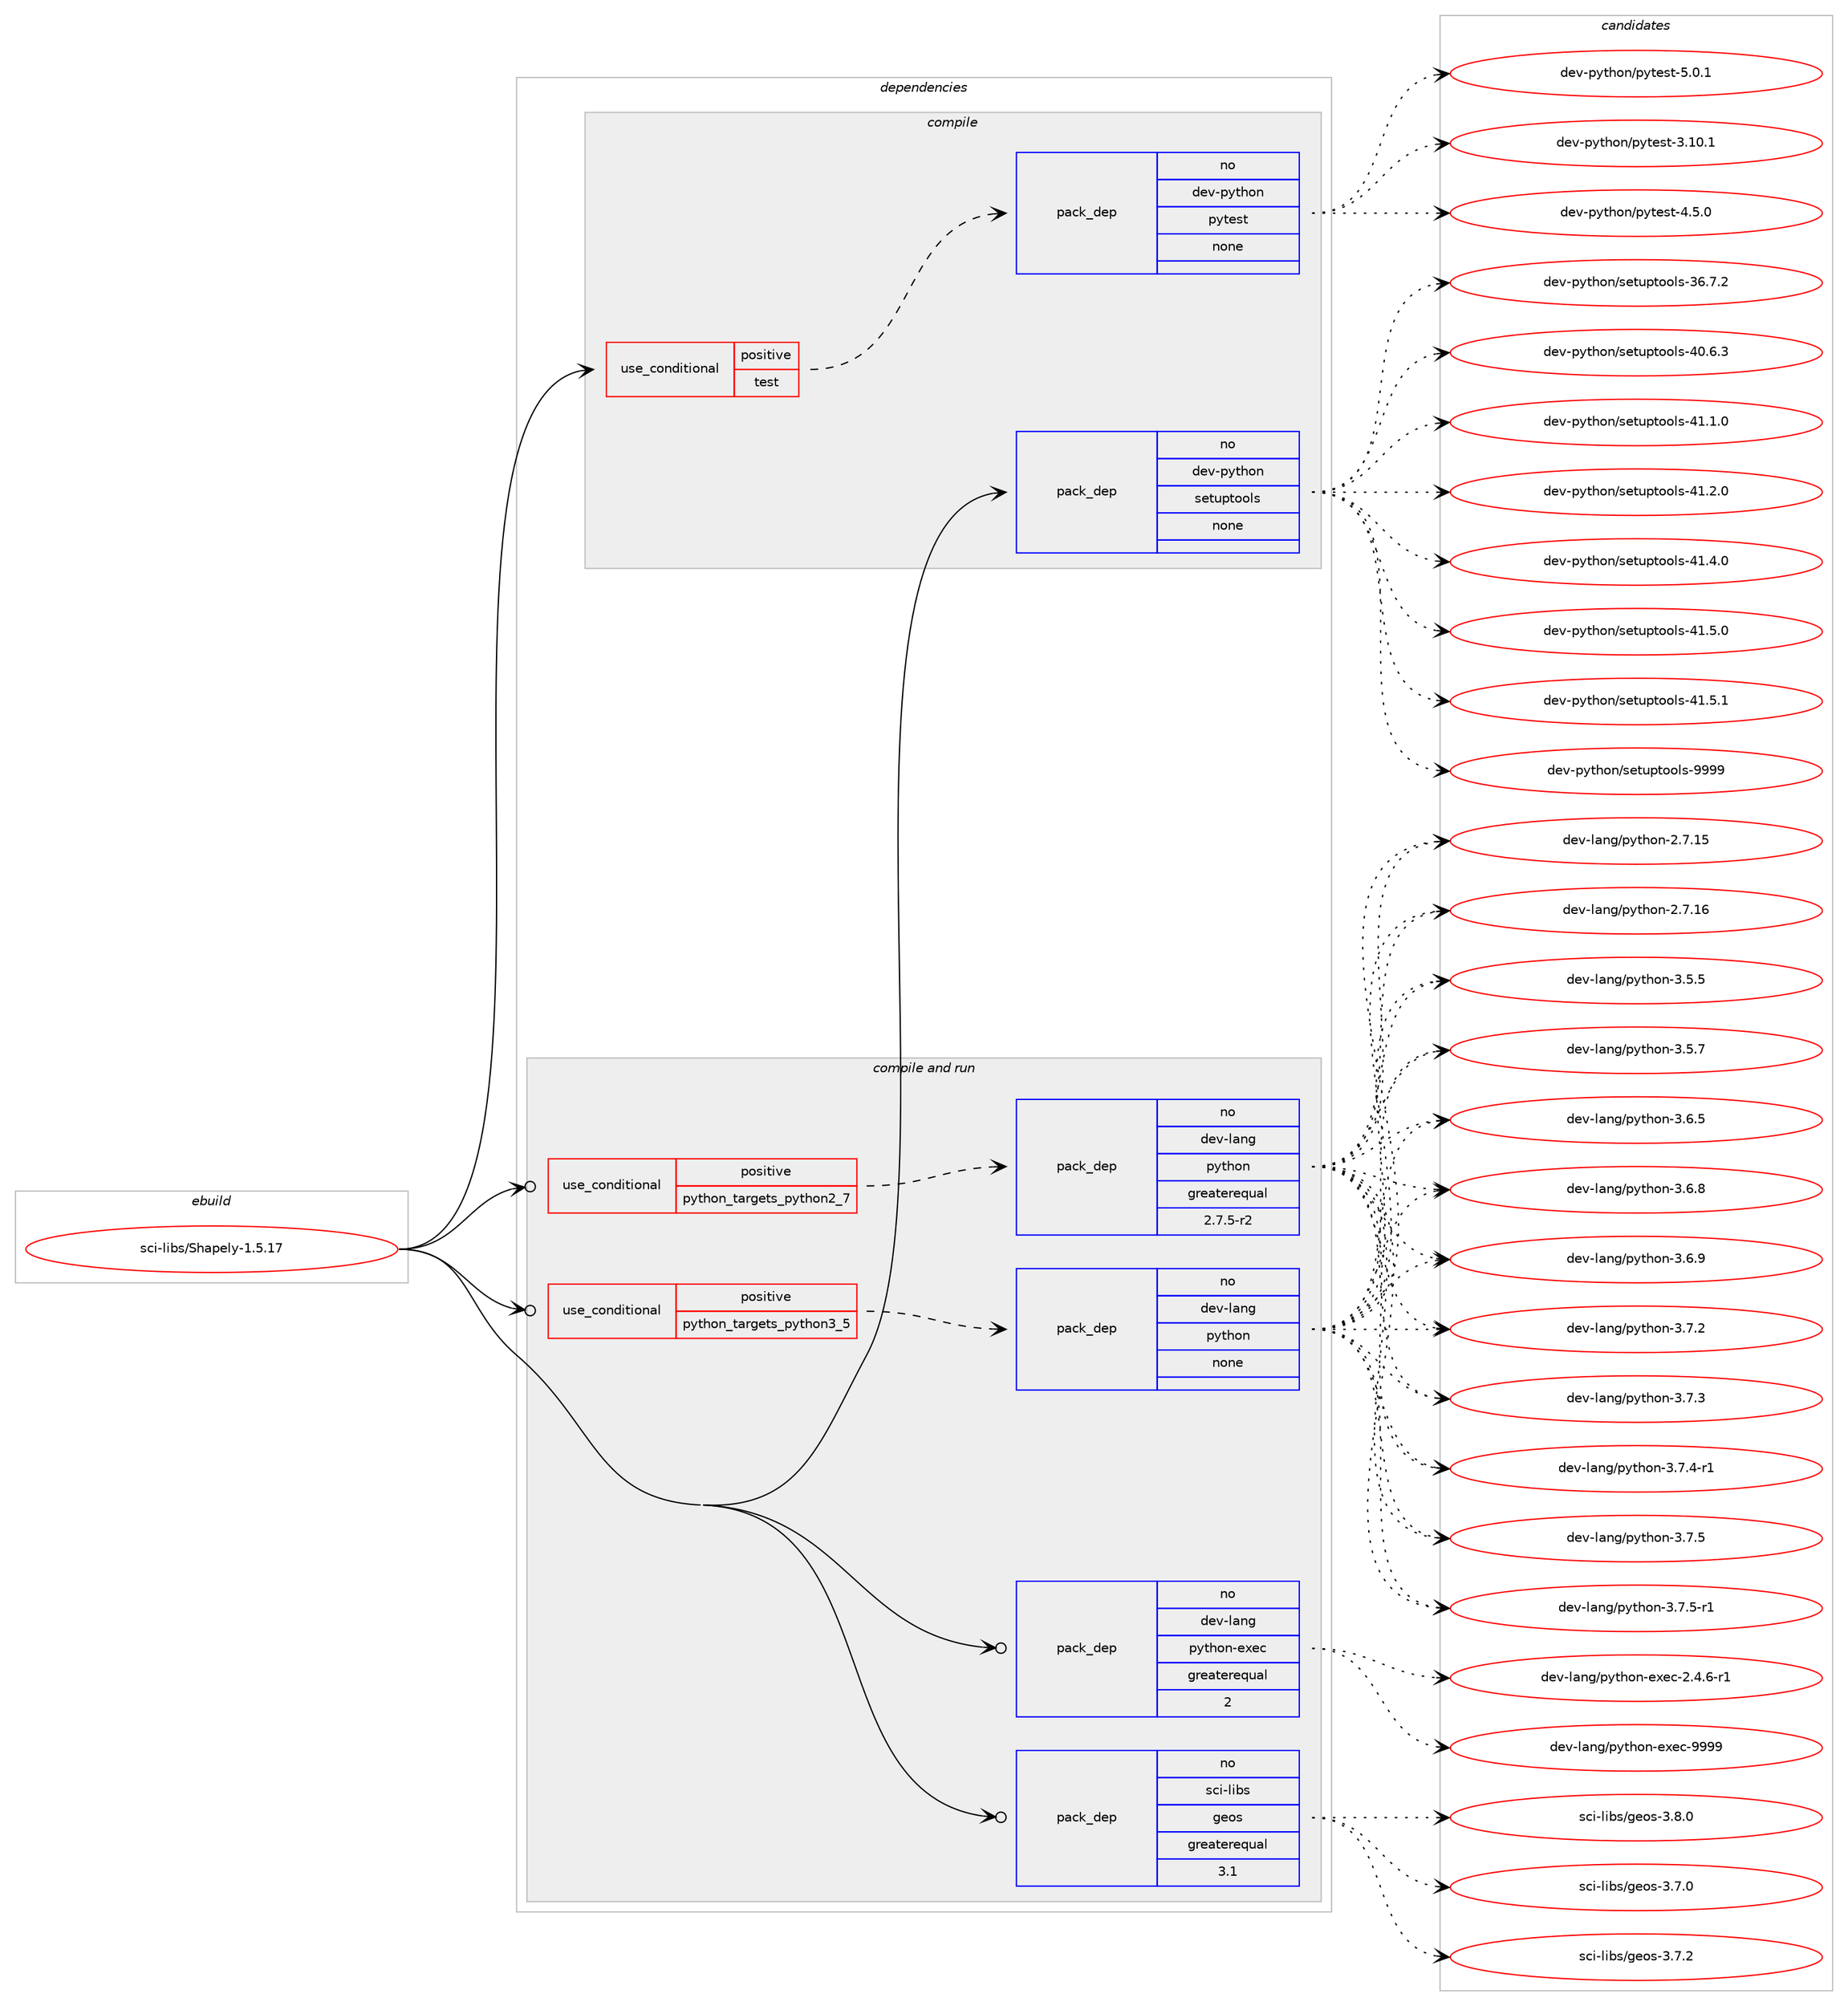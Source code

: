 digraph prolog {

# *************
# Graph options
# *************

newrank=true;
concentrate=true;
compound=true;
graph [rankdir=LR,fontname=Helvetica,fontsize=10,ranksep=1.5];#, ranksep=2.5, nodesep=0.2];
edge  [arrowhead=vee];
node  [fontname=Helvetica,fontsize=10];

# **********
# The ebuild
# **********

subgraph cluster_leftcol {
color=gray;
rank=same;
label=<<i>ebuild</i>>;
id [label="sci-libs/Shapely-1.5.17", color=red, width=4, href="../sci-libs/Shapely-1.5.17.svg"];
}

# ****************
# The dependencies
# ****************

subgraph cluster_midcol {
color=gray;
label=<<i>dependencies</i>>;
subgraph cluster_compile {
fillcolor="#eeeeee";
style=filled;
label=<<i>compile</i>>;
subgraph cond207581 {
dependency855414 [label=<<TABLE BORDER="0" CELLBORDER="1" CELLSPACING="0" CELLPADDING="4"><TR><TD ROWSPAN="3" CELLPADDING="10">use_conditional</TD></TR><TR><TD>positive</TD></TR><TR><TD>test</TD></TR></TABLE>>, shape=none, color=red];
subgraph pack632736 {
dependency855415 [label=<<TABLE BORDER="0" CELLBORDER="1" CELLSPACING="0" CELLPADDING="4" WIDTH="220"><TR><TD ROWSPAN="6" CELLPADDING="30">pack_dep</TD></TR><TR><TD WIDTH="110">no</TD></TR><TR><TD>dev-python</TD></TR><TR><TD>pytest</TD></TR><TR><TD>none</TD></TR><TR><TD></TD></TR></TABLE>>, shape=none, color=blue];
}
dependency855414:e -> dependency855415:w [weight=20,style="dashed",arrowhead="vee"];
}
id:e -> dependency855414:w [weight=20,style="solid",arrowhead="vee"];
subgraph pack632737 {
dependency855416 [label=<<TABLE BORDER="0" CELLBORDER="1" CELLSPACING="0" CELLPADDING="4" WIDTH="220"><TR><TD ROWSPAN="6" CELLPADDING="30">pack_dep</TD></TR><TR><TD WIDTH="110">no</TD></TR><TR><TD>dev-python</TD></TR><TR><TD>setuptools</TD></TR><TR><TD>none</TD></TR><TR><TD></TD></TR></TABLE>>, shape=none, color=blue];
}
id:e -> dependency855416:w [weight=20,style="solid",arrowhead="vee"];
}
subgraph cluster_compileandrun {
fillcolor="#eeeeee";
style=filled;
label=<<i>compile and run</i>>;
subgraph cond207582 {
dependency855417 [label=<<TABLE BORDER="0" CELLBORDER="1" CELLSPACING="0" CELLPADDING="4"><TR><TD ROWSPAN="3" CELLPADDING="10">use_conditional</TD></TR><TR><TD>positive</TD></TR><TR><TD>python_targets_python2_7</TD></TR></TABLE>>, shape=none, color=red];
subgraph pack632738 {
dependency855418 [label=<<TABLE BORDER="0" CELLBORDER="1" CELLSPACING="0" CELLPADDING="4" WIDTH="220"><TR><TD ROWSPAN="6" CELLPADDING="30">pack_dep</TD></TR><TR><TD WIDTH="110">no</TD></TR><TR><TD>dev-lang</TD></TR><TR><TD>python</TD></TR><TR><TD>greaterequal</TD></TR><TR><TD>2.7.5-r2</TD></TR></TABLE>>, shape=none, color=blue];
}
dependency855417:e -> dependency855418:w [weight=20,style="dashed",arrowhead="vee"];
}
id:e -> dependency855417:w [weight=20,style="solid",arrowhead="odotvee"];
subgraph cond207583 {
dependency855419 [label=<<TABLE BORDER="0" CELLBORDER="1" CELLSPACING="0" CELLPADDING="4"><TR><TD ROWSPAN="3" CELLPADDING="10">use_conditional</TD></TR><TR><TD>positive</TD></TR><TR><TD>python_targets_python3_5</TD></TR></TABLE>>, shape=none, color=red];
subgraph pack632739 {
dependency855420 [label=<<TABLE BORDER="0" CELLBORDER="1" CELLSPACING="0" CELLPADDING="4" WIDTH="220"><TR><TD ROWSPAN="6" CELLPADDING="30">pack_dep</TD></TR><TR><TD WIDTH="110">no</TD></TR><TR><TD>dev-lang</TD></TR><TR><TD>python</TD></TR><TR><TD>none</TD></TR><TR><TD></TD></TR></TABLE>>, shape=none, color=blue];
}
dependency855419:e -> dependency855420:w [weight=20,style="dashed",arrowhead="vee"];
}
id:e -> dependency855419:w [weight=20,style="solid",arrowhead="odotvee"];
subgraph pack632740 {
dependency855421 [label=<<TABLE BORDER="0" CELLBORDER="1" CELLSPACING="0" CELLPADDING="4" WIDTH="220"><TR><TD ROWSPAN="6" CELLPADDING="30">pack_dep</TD></TR><TR><TD WIDTH="110">no</TD></TR><TR><TD>dev-lang</TD></TR><TR><TD>python-exec</TD></TR><TR><TD>greaterequal</TD></TR><TR><TD>2</TD></TR></TABLE>>, shape=none, color=blue];
}
id:e -> dependency855421:w [weight=20,style="solid",arrowhead="odotvee"];
subgraph pack632741 {
dependency855422 [label=<<TABLE BORDER="0" CELLBORDER="1" CELLSPACING="0" CELLPADDING="4" WIDTH="220"><TR><TD ROWSPAN="6" CELLPADDING="30">pack_dep</TD></TR><TR><TD WIDTH="110">no</TD></TR><TR><TD>sci-libs</TD></TR><TR><TD>geos</TD></TR><TR><TD>greaterequal</TD></TR><TR><TD>3.1</TD></TR></TABLE>>, shape=none, color=blue];
}
id:e -> dependency855422:w [weight=20,style="solid",arrowhead="odotvee"];
}
subgraph cluster_run {
fillcolor="#eeeeee";
style=filled;
label=<<i>run</i>>;
}
}

# **************
# The candidates
# **************

subgraph cluster_choices {
rank=same;
color=gray;
label=<<i>candidates</i>>;

subgraph choice632736 {
color=black;
nodesep=1;
choice100101118451121211161041111104711212111610111511645514649484649 [label="dev-python/pytest-3.10.1", color=red, width=4,href="../dev-python/pytest-3.10.1.svg"];
choice1001011184511212111610411111047112121116101115116455246534648 [label="dev-python/pytest-4.5.0", color=red, width=4,href="../dev-python/pytest-4.5.0.svg"];
choice1001011184511212111610411111047112121116101115116455346484649 [label="dev-python/pytest-5.0.1", color=red, width=4,href="../dev-python/pytest-5.0.1.svg"];
dependency855415:e -> choice100101118451121211161041111104711212111610111511645514649484649:w [style=dotted,weight="100"];
dependency855415:e -> choice1001011184511212111610411111047112121116101115116455246534648:w [style=dotted,weight="100"];
dependency855415:e -> choice1001011184511212111610411111047112121116101115116455346484649:w [style=dotted,weight="100"];
}
subgraph choice632737 {
color=black;
nodesep=1;
choice100101118451121211161041111104711510111611711211611111110811545515446554650 [label="dev-python/setuptools-36.7.2", color=red, width=4,href="../dev-python/setuptools-36.7.2.svg"];
choice100101118451121211161041111104711510111611711211611111110811545524846544651 [label="dev-python/setuptools-40.6.3", color=red, width=4,href="../dev-python/setuptools-40.6.3.svg"];
choice100101118451121211161041111104711510111611711211611111110811545524946494648 [label="dev-python/setuptools-41.1.0", color=red, width=4,href="../dev-python/setuptools-41.1.0.svg"];
choice100101118451121211161041111104711510111611711211611111110811545524946504648 [label="dev-python/setuptools-41.2.0", color=red, width=4,href="../dev-python/setuptools-41.2.0.svg"];
choice100101118451121211161041111104711510111611711211611111110811545524946524648 [label="dev-python/setuptools-41.4.0", color=red, width=4,href="../dev-python/setuptools-41.4.0.svg"];
choice100101118451121211161041111104711510111611711211611111110811545524946534648 [label="dev-python/setuptools-41.5.0", color=red, width=4,href="../dev-python/setuptools-41.5.0.svg"];
choice100101118451121211161041111104711510111611711211611111110811545524946534649 [label="dev-python/setuptools-41.5.1", color=red, width=4,href="../dev-python/setuptools-41.5.1.svg"];
choice10010111845112121116104111110471151011161171121161111111081154557575757 [label="dev-python/setuptools-9999", color=red, width=4,href="../dev-python/setuptools-9999.svg"];
dependency855416:e -> choice100101118451121211161041111104711510111611711211611111110811545515446554650:w [style=dotted,weight="100"];
dependency855416:e -> choice100101118451121211161041111104711510111611711211611111110811545524846544651:w [style=dotted,weight="100"];
dependency855416:e -> choice100101118451121211161041111104711510111611711211611111110811545524946494648:w [style=dotted,weight="100"];
dependency855416:e -> choice100101118451121211161041111104711510111611711211611111110811545524946504648:w [style=dotted,weight="100"];
dependency855416:e -> choice100101118451121211161041111104711510111611711211611111110811545524946524648:w [style=dotted,weight="100"];
dependency855416:e -> choice100101118451121211161041111104711510111611711211611111110811545524946534648:w [style=dotted,weight="100"];
dependency855416:e -> choice100101118451121211161041111104711510111611711211611111110811545524946534649:w [style=dotted,weight="100"];
dependency855416:e -> choice10010111845112121116104111110471151011161171121161111111081154557575757:w [style=dotted,weight="100"];
}
subgraph choice632738 {
color=black;
nodesep=1;
choice10010111845108971101034711212111610411111045504655464953 [label="dev-lang/python-2.7.15", color=red, width=4,href="../dev-lang/python-2.7.15.svg"];
choice10010111845108971101034711212111610411111045504655464954 [label="dev-lang/python-2.7.16", color=red, width=4,href="../dev-lang/python-2.7.16.svg"];
choice100101118451089711010347112121116104111110455146534653 [label="dev-lang/python-3.5.5", color=red, width=4,href="../dev-lang/python-3.5.5.svg"];
choice100101118451089711010347112121116104111110455146534655 [label="dev-lang/python-3.5.7", color=red, width=4,href="../dev-lang/python-3.5.7.svg"];
choice100101118451089711010347112121116104111110455146544653 [label="dev-lang/python-3.6.5", color=red, width=4,href="../dev-lang/python-3.6.5.svg"];
choice100101118451089711010347112121116104111110455146544656 [label="dev-lang/python-3.6.8", color=red, width=4,href="../dev-lang/python-3.6.8.svg"];
choice100101118451089711010347112121116104111110455146544657 [label="dev-lang/python-3.6.9", color=red, width=4,href="../dev-lang/python-3.6.9.svg"];
choice100101118451089711010347112121116104111110455146554650 [label="dev-lang/python-3.7.2", color=red, width=4,href="../dev-lang/python-3.7.2.svg"];
choice100101118451089711010347112121116104111110455146554651 [label="dev-lang/python-3.7.3", color=red, width=4,href="../dev-lang/python-3.7.3.svg"];
choice1001011184510897110103471121211161041111104551465546524511449 [label="dev-lang/python-3.7.4-r1", color=red, width=4,href="../dev-lang/python-3.7.4-r1.svg"];
choice100101118451089711010347112121116104111110455146554653 [label="dev-lang/python-3.7.5", color=red, width=4,href="../dev-lang/python-3.7.5.svg"];
choice1001011184510897110103471121211161041111104551465546534511449 [label="dev-lang/python-3.7.5-r1", color=red, width=4,href="../dev-lang/python-3.7.5-r1.svg"];
dependency855418:e -> choice10010111845108971101034711212111610411111045504655464953:w [style=dotted,weight="100"];
dependency855418:e -> choice10010111845108971101034711212111610411111045504655464954:w [style=dotted,weight="100"];
dependency855418:e -> choice100101118451089711010347112121116104111110455146534653:w [style=dotted,weight="100"];
dependency855418:e -> choice100101118451089711010347112121116104111110455146534655:w [style=dotted,weight="100"];
dependency855418:e -> choice100101118451089711010347112121116104111110455146544653:w [style=dotted,weight="100"];
dependency855418:e -> choice100101118451089711010347112121116104111110455146544656:w [style=dotted,weight="100"];
dependency855418:e -> choice100101118451089711010347112121116104111110455146544657:w [style=dotted,weight="100"];
dependency855418:e -> choice100101118451089711010347112121116104111110455146554650:w [style=dotted,weight="100"];
dependency855418:e -> choice100101118451089711010347112121116104111110455146554651:w [style=dotted,weight="100"];
dependency855418:e -> choice1001011184510897110103471121211161041111104551465546524511449:w [style=dotted,weight="100"];
dependency855418:e -> choice100101118451089711010347112121116104111110455146554653:w [style=dotted,weight="100"];
dependency855418:e -> choice1001011184510897110103471121211161041111104551465546534511449:w [style=dotted,weight="100"];
}
subgraph choice632739 {
color=black;
nodesep=1;
choice10010111845108971101034711212111610411111045504655464953 [label="dev-lang/python-2.7.15", color=red, width=4,href="../dev-lang/python-2.7.15.svg"];
choice10010111845108971101034711212111610411111045504655464954 [label="dev-lang/python-2.7.16", color=red, width=4,href="../dev-lang/python-2.7.16.svg"];
choice100101118451089711010347112121116104111110455146534653 [label="dev-lang/python-3.5.5", color=red, width=4,href="../dev-lang/python-3.5.5.svg"];
choice100101118451089711010347112121116104111110455146534655 [label="dev-lang/python-3.5.7", color=red, width=4,href="../dev-lang/python-3.5.7.svg"];
choice100101118451089711010347112121116104111110455146544653 [label="dev-lang/python-3.6.5", color=red, width=4,href="../dev-lang/python-3.6.5.svg"];
choice100101118451089711010347112121116104111110455146544656 [label="dev-lang/python-3.6.8", color=red, width=4,href="../dev-lang/python-3.6.8.svg"];
choice100101118451089711010347112121116104111110455146544657 [label="dev-lang/python-3.6.9", color=red, width=4,href="../dev-lang/python-3.6.9.svg"];
choice100101118451089711010347112121116104111110455146554650 [label="dev-lang/python-3.7.2", color=red, width=4,href="../dev-lang/python-3.7.2.svg"];
choice100101118451089711010347112121116104111110455146554651 [label="dev-lang/python-3.7.3", color=red, width=4,href="../dev-lang/python-3.7.3.svg"];
choice1001011184510897110103471121211161041111104551465546524511449 [label="dev-lang/python-3.7.4-r1", color=red, width=4,href="../dev-lang/python-3.7.4-r1.svg"];
choice100101118451089711010347112121116104111110455146554653 [label="dev-lang/python-3.7.5", color=red, width=4,href="../dev-lang/python-3.7.5.svg"];
choice1001011184510897110103471121211161041111104551465546534511449 [label="dev-lang/python-3.7.5-r1", color=red, width=4,href="../dev-lang/python-3.7.5-r1.svg"];
dependency855420:e -> choice10010111845108971101034711212111610411111045504655464953:w [style=dotted,weight="100"];
dependency855420:e -> choice10010111845108971101034711212111610411111045504655464954:w [style=dotted,weight="100"];
dependency855420:e -> choice100101118451089711010347112121116104111110455146534653:w [style=dotted,weight="100"];
dependency855420:e -> choice100101118451089711010347112121116104111110455146534655:w [style=dotted,weight="100"];
dependency855420:e -> choice100101118451089711010347112121116104111110455146544653:w [style=dotted,weight="100"];
dependency855420:e -> choice100101118451089711010347112121116104111110455146544656:w [style=dotted,weight="100"];
dependency855420:e -> choice100101118451089711010347112121116104111110455146544657:w [style=dotted,weight="100"];
dependency855420:e -> choice100101118451089711010347112121116104111110455146554650:w [style=dotted,weight="100"];
dependency855420:e -> choice100101118451089711010347112121116104111110455146554651:w [style=dotted,weight="100"];
dependency855420:e -> choice1001011184510897110103471121211161041111104551465546524511449:w [style=dotted,weight="100"];
dependency855420:e -> choice100101118451089711010347112121116104111110455146554653:w [style=dotted,weight="100"];
dependency855420:e -> choice1001011184510897110103471121211161041111104551465546534511449:w [style=dotted,weight="100"];
}
subgraph choice632740 {
color=black;
nodesep=1;
choice10010111845108971101034711212111610411111045101120101994550465246544511449 [label="dev-lang/python-exec-2.4.6-r1", color=red, width=4,href="../dev-lang/python-exec-2.4.6-r1.svg"];
choice10010111845108971101034711212111610411111045101120101994557575757 [label="dev-lang/python-exec-9999", color=red, width=4,href="../dev-lang/python-exec-9999.svg"];
dependency855421:e -> choice10010111845108971101034711212111610411111045101120101994550465246544511449:w [style=dotted,weight="100"];
dependency855421:e -> choice10010111845108971101034711212111610411111045101120101994557575757:w [style=dotted,weight="100"];
}
subgraph choice632741 {
color=black;
nodesep=1;
choice11599105451081059811547103101111115455146554648 [label="sci-libs/geos-3.7.0", color=red, width=4,href="../sci-libs/geos-3.7.0.svg"];
choice11599105451081059811547103101111115455146554650 [label="sci-libs/geos-3.7.2", color=red, width=4,href="../sci-libs/geos-3.7.2.svg"];
choice11599105451081059811547103101111115455146564648 [label="sci-libs/geos-3.8.0", color=red, width=4,href="../sci-libs/geos-3.8.0.svg"];
dependency855422:e -> choice11599105451081059811547103101111115455146554648:w [style=dotted,weight="100"];
dependency855422:e -> choice11599105451081059811547103101111115455146554650:w [style=dotted,weight="100"];
dependency855422:e -> choice11599105451081059811547103101111115455146564648:w [style=dotted,weight="100"];
}
}

}
